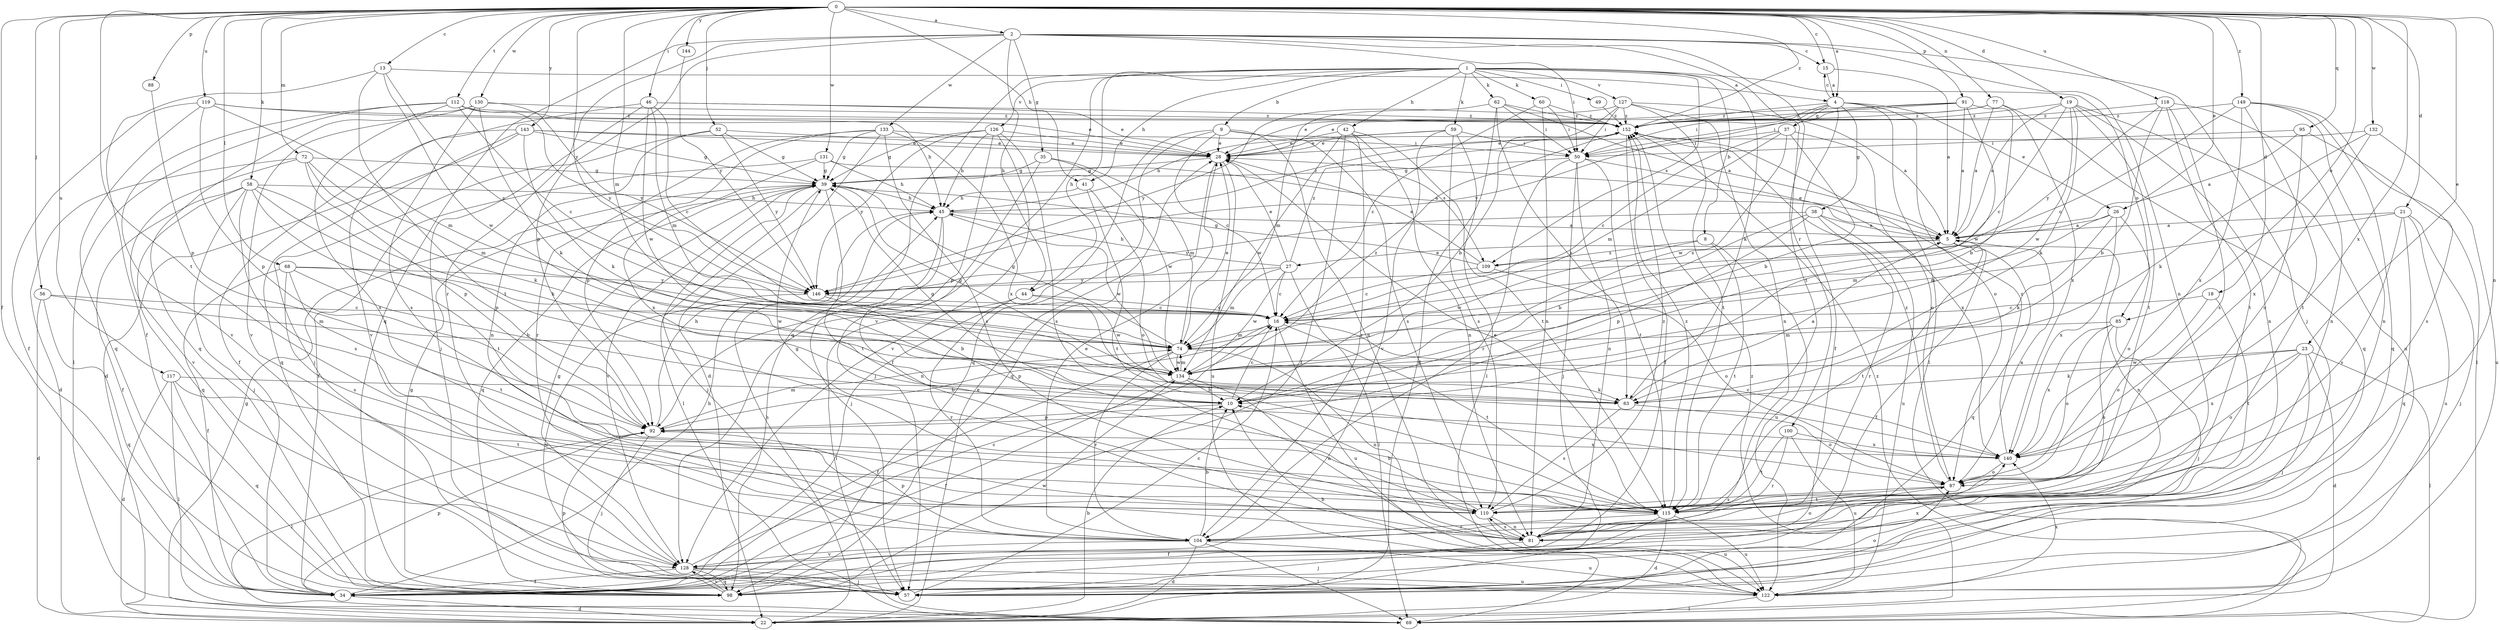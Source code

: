 strict digraph  {
0;
1;
2;
4;
5;
8;
9;
10;
13;
15;
16;
18;
19;
21;
22;
23;
26;
27;
28;
34;
35;
37;
38;
39;
41;
42;
44;
45;
46;
49;
50;
52;
56;
57;
58;
59;
60;
62;
63;
68;
69;
72;
74;
77;
81;
85;
87;
88;
91;
92;
95;
98;
100;
104;
109;
110;
112;
115;
117;
118;
119;
122;
126;
127;
128;
130;
131;
132;
133;
134;
140;
143;
144;
146;
149;
152;
0 -> 2  [label=a];
0 -> 4  [label=a];
0 -> 13  [label=c];
0 -> 15  [label=c];
0 -> 18  [label=d];
0 -> 19  [label=d];
0 -> 21  [label=d];
0 -> 23  [label=e];
0 -> 26  [label=e];
0 -> 34  [label=f];
0 -> 41  [label=h];
0 -> 46  [label=i];
0 -> 52  [label=j];
0 -> 56  [label=j];
0 -> 58  [label=k];
0 -> 68  [label=l];
0 -> 72  [label=m];
0 -> 74  [label=m];
0 -> 77  [label=n];
0 -> 81  [label=n];
0 -> 85  [label=o];
0 -> 88  [label=p];
0 -> 91  [label=p];
0 -> 95  [label=q];
0 -> 112  [label=t];
0 -> 115  [label=t];
0 -> 117  [label=u];
0 -> 118  [label=u];
0 -> 119  [label=u];
0 -> 130  [label=w];
0 -> 131  [label=w];
0 -> 132  [label=w];
0 -> 140  [label=x];
0 -> 143  [label=y];
0 -> 144  [label=y];
0 -> 146  [label=y];
0 -> 149  [label=z];
0 -> 152  [label=z];
1 -> 8  [label=b];
1 -> 9  [label=b];
1 -> 41  [label=h];
1 -> 42  [label=h];
1 -> 44  [label=h];
1 -> 49  [label=i];
1 -> 59  [label=k];
1 -> 60  [label=k];
1 -> 62  [label=k];
1 -> 63  [label=k];
1 -> 85  [label=o];
1 -> 98  [label=q];
1 -> 109  [label=s];
1 -> 126  [label=v];
1 -> 127  [label=v];
1 -> 128  [label=v];
2 -> 15  [label=c];
2 -> 35  [label=g];
2 -> 44  [label=h];
2 -> 50  [label=i];
2 -> 57  [label=j];
2 -> 81  [label=n];
2 -> 92  [label=p];
2 -> 98  [label=q];
2 -> 100  [label=r];
2 -> 104  [label=r];
2 -> 115  [label=t];
2 -> 133  [label=w];
4 -> 15  [label=c];
4 -> 26  [label=e];
4 -> 34  [label=f];
4 -> 37  [label=g];
4 -> 38  [label=g];
4 -> 50  [label=i];
4 -> 69  [label=l];
4 -> 87  [label=o];
4 -> 146  [label=y];
4 -> 152  [label=z];
5 -> 27  [label=e];
5 -> 28  [label=e];
5 -> 34  [label=f];
5 -> 81  [label=n];
5 -> 98  [label=q];
5 -> 109  [label=s];
5 -> 115  [label=t];
8 -> 109  [label=s];
8 -> 115  [label=t];
8 -> 122  [label=u];
8 -> 134  [label=w];
9 -> 16  [label=c];
9 -> 28  [label=e];
9 -> 34  [label=f];
9 -> 81  [label=n];
9 -> 98  [label=q];
9 -> 109  [label=s];
9 -> 110  [label=s];
10 -> 16  [label=c];
10 -> 39  [label=g];
10 -> 92  [label=p];
13 -> 4  [label=a];
13 -> 16  [label=c];
13 -> 34  [label=f];
13 -> 115  [label=t];
13 -> 134  [label=w];
15 -> 4  [label=a];
15 -> 5  [label=a];
16 -> 74  [label=m];
16 -> 92  [label=p];
16 -> 115  [label=t];
16 -> 122  [label=u];
18 -> 16  [label=c];
18 -> 87  [label=o];
18 -> 115  [label=t];
19 -> 5  [label=a];
19 -> 16  [label=c];
19 -> 63  [label=k];
19 -> 81  [label=n];
19 -> 115  [label=t];
19 -> 122  [label=u];
19 -> 134  [label=w];
19 -> 152  [label=z];
21 -> 5  [label=a];
21 -> 57  [label=j];
21 -> 74  [label=m];
21 -> 98  [label=q];
21 -> 110  [label=s];
21 -> 122  [label=u];
22 -> 10  [label=b];
22 -> 28  [label=e];
22 -> 39  [label=g];
22 -> 45  [label=h];
22 -> 152  [label=z];
23 -> 22  [label=d];
23 -> 57  [label=j];
23 -> 63  [label=k];
23 -> 69  [label=l];
23 -> 87  [label=o];
23 -> 134  [label=w];
23 -> 140  [label=x];
26 -> 5  [label=a];
26 -> 63  [label=k];
26 -> 74  [label=m];
26 -> 87  [label=o];
26 -> 140  [label=x];
27 -> 16  [label=c];
27 -> 28  [label=e];
27 -> 45  [label=h];
27 -> 69  [label=l];
27 -> 74  [label=m];
27 -> 134  [label=w];
27 -> 146  [label=y];
27 -> 152  [label=z];
28 -> 39  [label=g];
28 -> 98  [label=q];
28 -> 122  [label=u];
34 -> 22  [label=d];
34 -> 45  [label=h];
34 -> 92  [label=p];
35 -> 39  [label=g];
35 -> 57  [label=j];
35 -> 74  [label=m];
35 -> 134  [label=w];
37 -> 10  [label=b];
37 -> 16  [label=c];
37 -> 50  [label=i];
37 -> 74  [label=m];
37 -> 87  [label=o];
37 -> 134  [label=w];
38 -> 5  [label=a];
38 -> 10  [label=b];
38 -> 92  [label=p];
38 -> 104  [label=r];
38 -> 122  [label=u];
38 -> 146  [label=y];
39 -> 45  [label=h];
39 -> 57  [label=j];
39 -> 69  [label=l];
39 -> 98  [label=q];
39 -> 115  [label=t];
39 -> 128  [label=v];
41 -> 45  [label=h];
41 -> 87  [label=o];
41 -> 115  [label=t];
42 -> 28  [label=e];
42 -> 34  [label=f];
42 -> 81  [label=n];
42 -> 104  [label=r];
42 -> 115  [label=t];
42 -> 134  [label=w];
44 -> 16  [label=c];
44 -> 69  [label=l];
44 -> 104  [label=r];
44 -> 134  [label=w];
45 -> 5  [label=a];
45 -> 57  [label=j];
45 -> 81  [label=n];
45 -> 134  [label=w];
45 -> 152  [label=z];
46 -> 16  [label=c];
46 -> 28  [label=e];
46 -> 57  [label=j];
46 -> 74  [label=m];
46 -> 128  [label=v];
46 -> 134  [label=w];
46 -> 152  [label=z];
49 -> 152  [label=z];
50 -> 39  [label=g];
50 -> 57  [label=j];
50 -> 81  [label=n];
50 -> 104  [label=r];
50 -> 115  [label=t];
50 -> 140  [label=x];
52 -> 28  [label=e];
52 -> 39  [label=g];
52 -> 57  [label=j];
52 -> 81  [label=n];
52 -> 146  [label=y];
56 -> 16  [label=c];
56 -> 22  [label=d];
56 -> 74  [label=m];
56 -> 98  [label=q];
57 -> 16  [label=c];
58 -> 34  [label=f];
58 -> 45  [label=h];
58 -> 57  [label=j];
58 -> 63  [label=k];
58 -> 92  [label=p];
58 -> 98  [label=q];
58 -> 110  [label=s];
58 -> 115  [label=t];
59 -> 28  [label=e];
59 -> 45  [label=h];
59 -> 50  [label=i];
59 -> 69  [label=l];
59 -> 110  [label=s];
59 -> 128  [label=v];
60 -> 16  [label=c];
60 -> 50  [label=i];
60 -> 81  [label=n];
60 -> 152  [label=z];
62 -> 5  [label=a];
62 -> 22  [label=d];
62 -> 50  [label=i];
62 -> 63  [label=k];
62 -> 74  [label=m];
62 -> 152  [label=z];
63 -> 5  [label=a];
63 -> 87  [label=o];
63 -> 110  [label=s];
68 -> 10  [label=b];
68 -> 34  [label=f];
68 -> 110  [label=s];
68 -> 115  [label=t];
68 -> 134  [label=w];
68 -> 146  [label=y];
69 -> 152  [label=z];
72 -> 22  [label=d];
72 -> 39  [label=g];
72 -> 63  [label=k];
72 -> 74  [label=m];
72 -> 92  [label=p];
72 -> 128  [label=v];
74 -> 28  [label=e];
74 -> 34  [label=f];
74 -> 39  [label=g];
74 -> 81  [label=n];
74 -> 104  [label=r];
74 -> 134  [label=w];
77 -> 5  [label=a];
77 -> 28  [label=e];
77 -> 98  [label=q];
77 -> 140  [label=x];
77 -> 152  [label=z];
81 -> 57  [label=j];
81 -> 87  [label=o];
81 -> 110  [label=s];
85 -> 57  [label=j];
85 -> 74  [label=m];
85 -> 87  [label=o];
85 -> 110  [label=s];
85 -> 140  [label=x];
87 -> 5  [label=a];
87 -> 110  [label=s];
87 -> 115  [label=t];
87 -> 152  [label=z];
88 -> 92  [label=p];
91 -> 5  [label=a];
91 -> 10  [label=b];
91 -> 28  [label=e];
91 -> 50  [label=i];
91 -> 134  [label=w];
91 -> 152  [label=z];
92 -> 45  [label=h];
92 -> 57  [label=j];
92 -> 69  [label=l];
92 -> 74  [label=m];
92 -> 140  [label=x];
95 -> 5  [label=a];
95 -> 50  [label=i];
95 -> 87  [label=o];
95 -> 110  [label=s];
98 -> 39  [label=g];
98 -> 87  [label=o];
98 -> 92  [label=p];
98 -> 128  [label=v];
98 -> 134  [label=w];
100 -> 104  [label=r];
100 -> 115  [label=t];
100 -> 122  [label=u];
100 -> 140  [label=x];
104 -> 10  [label=b];
104 -> 22  [label=d];
104 -> 28  [label=e];
104 -> 69  [label=l];
104 -> 92  [label=p];
104 -> 122  [label=u];
104 -> 128  [label=v];
109 -> 16  [label=c];
109 -> 28  [label=e];
109 -> 39  [label=g];
109 -> 87  [label=o];
110 -> 10  [label=b];
110 -> 39  [label=g];
110 -> 81  [label=n];
110 -> 122  [label=u];
110 -> 152  [label=z];
112 -> 16  [label=c];
112 -> 28  [label=e];
112 -> 69  [label=l];
112 -> 110  [label=s];
112 -> 128  [label=v];
112 -> 146  [label=y];
112 -> 152  [label=z];
115 -> 22  [label=d];
115 -> 28  [label=e];
115 -> 34  [label=f];
115 -> 104  [label=r];
115 -> 122  [label=u];
115 -> 152  [label=z];
117 -> 10  [label=b];
117 -> 22  [label=d];
117 -> 69  [label=l];
117 -> 98  [label=q];
117 -> 115  [label=t];
118 -> 10  [label=b];
118 -> 81  [label=n];
118 -> 110  [label=s];
118 -> 115  [label=t];
118 -> 146  [label=y];
118 -> 152  [label=z];
119 -> 34  [label=f];
119 -> 45  [label=h];
119 -> 74  [label=m];
119 -> 92  [label=p];
119 -> 98  [label=q];
119 -> 152  [label=z];
122 -> 10  [label=b];
122 -> 69  [label=l];
122 -> 140  [label=x];
126 -> 28  [label=e];
126 -> 39  [label=g];
126 -> 45  [label=h];
126 -> 92  [label=p];
126 -> 110  [label=s];
126 -> 128  [label=v];
126 -> 146  [label=y];
127 -> 5  [label=a];
127 -> 10  [label=b];
127 -> 50  [label=i];
127 -> 81  [label=n];
127 -> 115  [label=t];
127 -> 146  [label=y];
127 -> 152  [label=z];
128 -> 16  [label=c];
128 -> 34  [label=f];
128 -> 39  [label=g];
128 -> 57  [label=j];
128 -> 98  [label=q];
128 -> 122  [label=u];
128 -> 140  [label=x];
130 -> 63  [label=k];
130 -> 98  [label=q];
130 -> 110  [label=s];
130 -> 128  [label=v];
130 -> 146  [label=y];
130 -> 152  [label=z];
131 -> 5  [label=a];
131 -> 34  [label=f];
131 -> 39  [label=g];
131 -> 45  [label=h];
131 -> 140  [label=x];
132 -> 28  [label=e];
132 -> 63  [label=k];
132 -> 122  [label=u];
132 -> 140  [label=x];
133 -> 22  [label=d];
133 -> 28  [label=e];
133 -> 39  [label=g];
133 -> 92  [label=p];
133 -> 104  [label=r];
133 -> 110  [label=s];
133 -> 140  [label=x];
134 -> 10  [label=b];
134 -> 34  [label=f];
134 -> 39  [label=g];
134 -> 63  [label=k];
134 -> 74  [label=m];
134 -> 81  [label=n];
134 -> 152  [label=z];
140 -> 16  [label=c];
140 -> 87  [label=o];
140 -> 152  [label=z];
143 -> 22  [label=d];
143 -> 28  [label=e];
143 -> 34  [label=f];
143 -> 39  [label=g];
143 -> 50  [label=i];
143 -> 63  [label=k];
143 -> 98  [label=q];
144 -> 146  [label=y];
146 -> 10  [label=b];
146 -> 16  [label=c];
146 -> 122  [label=u];
149 -> 16  [label=c];
149 -> 69  [label=l];
149 -> 81  [label=n];
149 -> 98  [label=q];
149 -> 115  [label=t];
149 -> 140  [label=x];
149 -> 152  [label=z];
152 -> 28  [label=e];
152 -> 34  [label=f];
}
